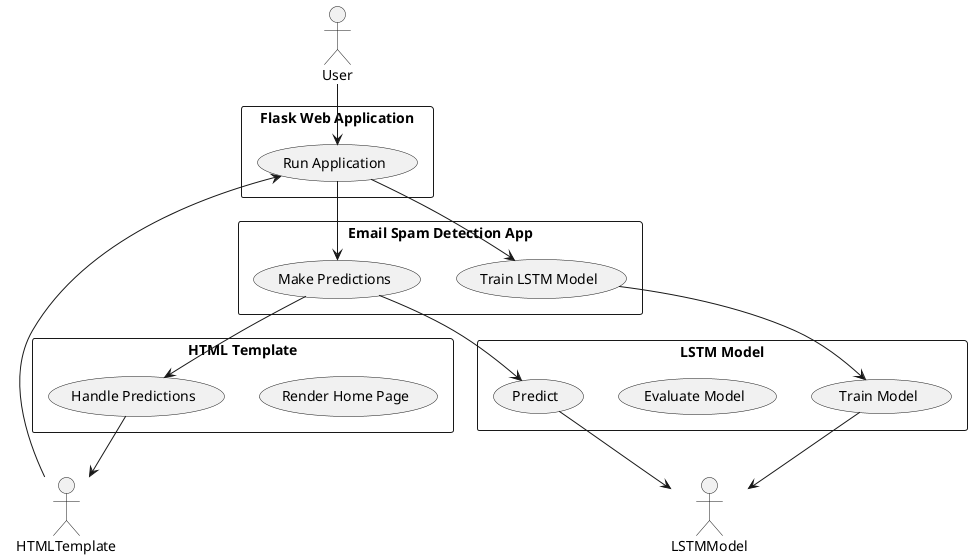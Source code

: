 @startuml

actor User as User
rectangle "Email Spam Detection App" {
  usecase "Train LSTM Model" as TrainModel
  usecase "Make Predictions" as MakePredictions
}

rectangle "Flask Web Application" {
  usecase "Run Application" as RunApp
}

rectangle "LSTM Model" {
  usecase "Train Model" as TrainLSTM
  usecase "Evaluate Model" as EvaluateModel
  usecase "Predict" as Predict
}

rectangle "HTML Template" {
  usecase "Render Home Page" as RenderHomePage
  usecase "Handle Predictions" as HandlePredictions
}

User --> RunApp
RunApp --> TrainModel
RunApp --> MakePredictions

TrainModel --> TrainLSTM
TrainLSTM --> LSTMModel

MakePredictions --> Predict
Predict --> LSTMModel

MakePredictions --> HandlePredictions
HandlePredictions --> HTMLTemplate
HTMLTemplate --> RunApp

@enduml
